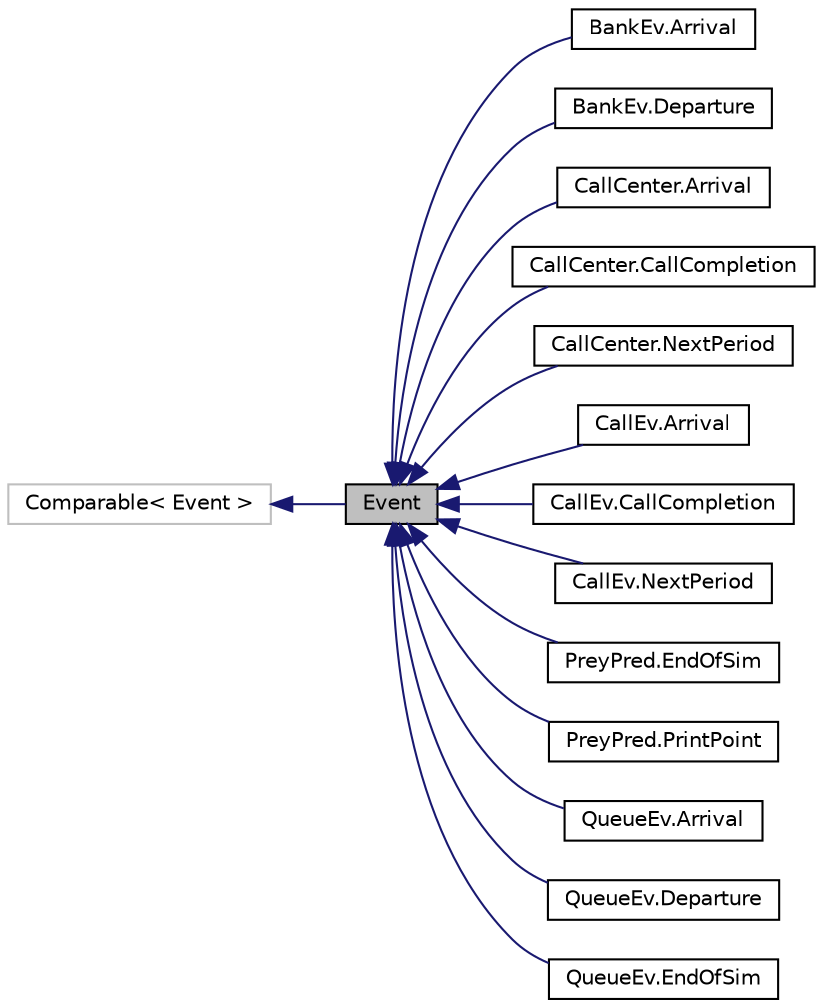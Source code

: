 digraph "Event"
{
 // INTERACTIVE_SVG=YES
  bgcolor="transparent";
  edge [fontname="Helvetica",fontsize="10",labelfontname="Helvetica",labelfontsize="10"];
  node [fontname="Helvetica",fontsize="10",shape=record];
  rankdir="LR";
  Node0 [label="Event",height=0.2,width=0.4,color="black", fillcolor="grey75", style="filled", fontcolor="black"];
  Node1 -> Node0 [dir="back",color="midnightblue",fontsize="10",style="solid",fontname="Helvetica"];
  Node1 [label="Comparable\< Event \>",height=0.2,width=0.4,color="grey75"];
  Node0 -> Node2 [dir="back",color="midnightblue",fontsize="10",style="solid",fontname="Helvetica"];
  Node2 [label="BankEv.Arrival",height=0.2,width=0.4,color="black",URL="$classtutorial_1_1BankEv_1_1Arrival.html"];
  Node0 -> Node3 [dir="back",color="midnightblue",fontsize="10",style="solid",fontname="Helvetica"];
  Node3 [label="BankEv.Departure",height=0.2,width=0.4,color="black",URL="$classtutorial_1_1BankEv_1_1Departure.html"];
  Node0 -> Node4 [dir="back",color="midnightblue",fontsize="10",style="solid",fontname="Helvetica"];
  Node4 [label="CallCenter.Arrival",height=0.2,width=0.4,color="black",URL="$classtutorial_1_1CallCenter_1_1Arrival.html"];
  Node0 -> Node5 [dir="back",color="midnightblue",fontsize="10",style="solid",fontname="Helvetica"];
  Node5 [label="CallCenter.CallCompletion",height=0.2,width=0.4,color="black",URL="$classtutorial_1_1CallCenter_1_1CallCompletion.html"];
  Node0 -> Node6 [dir="back",color="midnightblue",fontsize="10",style="solid",fontname="Helvetica"];
  Node6 [label="CallCenter.NextPeriod",height=0.2,width=0.4,color="black",URL="$classtutorial_1_1CallCenter_1_1NextPeriod.html"];
  Node0 -> Node7 [dir="back",color="midnightblue",fontsize="10",style="solid",fontname="Helvetica"];
  Node7 [label="CallEv.Arrival",height=0.2,width=0.4,color="black",URL="$classtutorial_1_1CallEv_1_1Arrival.html"];
  Node0 -> Node8 [dir="back",color="midnightblue",fontsize="10",style="solid",fontname="Helvetica"];
  Node8 [label="CallEv.CallCompletion",height=0.2,width=0.4,color="black",URL="$classtutorial_1_1CallEv_1_1CallCompletion.html"];
  Node0 -> Node9 [dir="back",color="midnightblue",fontsize="10",style="solid",fontname="Helvetica"];
  Node9 [label="CallEv.NextPeriod",height=0.2,width=0.4,color="black",URL="$classtutorial_1_1CallEv_1_1NextPeriod.html"];
  Node0 -> Node10 [dir="back",color="midnightblue",fontsize="10",style="solid",fontname="Helvetica"];
  Node10 [label="PreyPred.EndOfSim",height=0.2,width=0.4,color="black",URL="$classtutorial_1_1PreyPred_1_1EndOfSim.html"];
  Node0 -> Node11 [dir="back",color="midnightblue",fontsize="10",style="solid",fontname="Helvetica"];
  Node11 [label="PreyPred.PrintPoint",height=0.2,width=0.4,color="black",URL="$classtutorial_1_1PreyPred_1_1PrintPoint.html"];
  Node0 -> Node12 [dir="back",color="midnightblue",fontsize="10",style="solid",fontname="Helvetica"];
  Node12 [label="QueueEv.Arrival",height=0.2,width=0.4,color="black",URL="$classtutorial_1_1QueueEv_1_1Arrival.html"];
  Node0 -> Node13 [dir="back",color="midnightblue",fontsize="10",style="solid",fontname="Helvetica"];
  Node13 [label="QueueEv.Departure",height=0.2,width=0.4,color="black",URL="$classtutorial_1_1QueueEv_1_1Departure.html"];
  Node0 -> Node14 [dir="back",color="midnightblue",fontsize="10",style="solid",fontname="Helvetica"];
  Node14 [label="QueueEv.EndOfSim",height=0.2,width=0.4,color="black",URL="$classtutorial_1_1QueueEv_1_1EndOfSim.html"];
}
